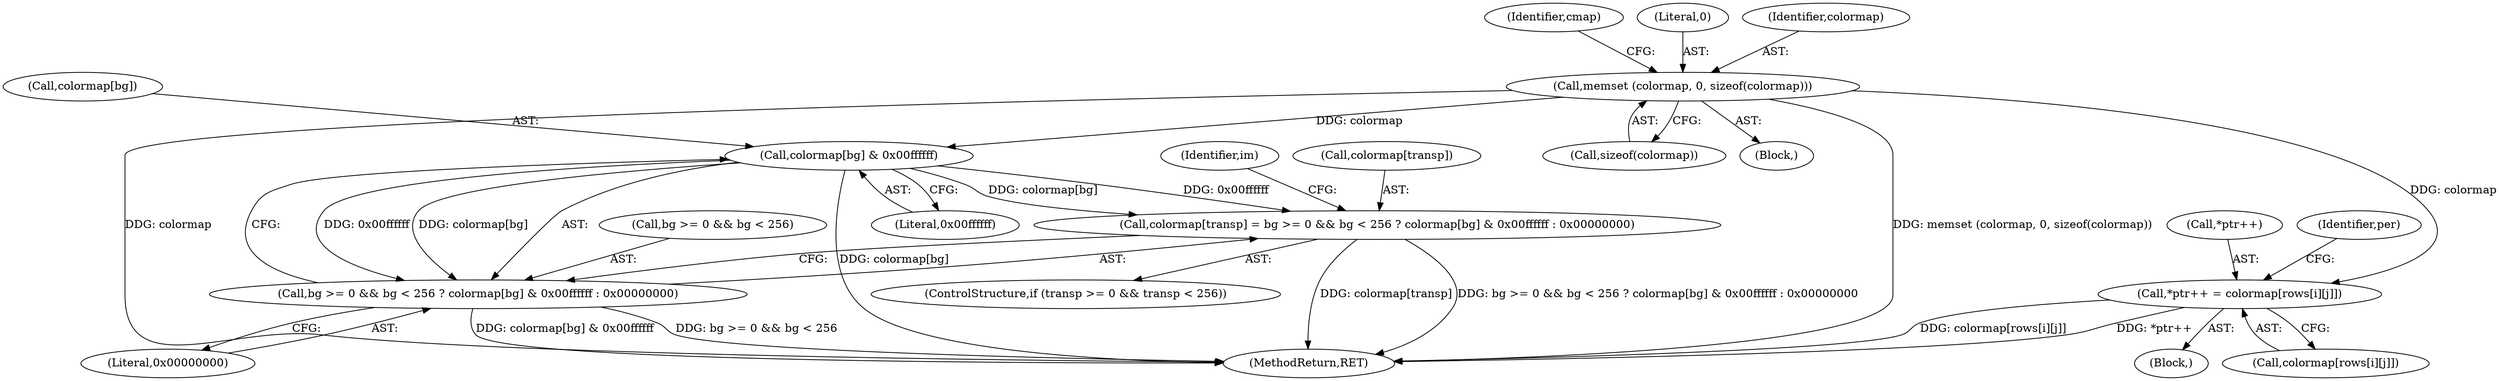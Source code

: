 digraph "0_enlightment_37a96801663b7b4cd3fbe56cc0eb8b6a17e766a8@API" {
"1000473" [label="(Call,memset (colormap, 0, sizeof(colormap)))"];
"1000565" [label="(Call,colormap[bg] & 0x00ffffff)"];
"1000553" [label="(Call,colormap[transp] = bg >= 0 && bg < 256 ? colormap[bg] & 0x00ffffff : 0x00000000)"];
"1000557" [label="(Call,bg >= 0 && bg < 256 ? colormap[bg] & 0x00ffffff : 0x00000000)"];
"1000659" [label="(Call,*ptr++ = colormap[rows[i][j]])"];
"1000570" [label="(Literal,0x00000000)"];
"1000660" [label="(Call,*ptr++)"];
"1000671" [label="(Identifier,per)"];
"1000476" [label="(Call,sizeof(colormap))"];
"1000573" [label="(Identifier,im)"];
"1000480" [label="(Identifier,cmap)"];
"1000558" [label="(Call,bg >= 0 && bg < 256)"];
"1000663" [label="(Call,colormap[rows[i][j]])"];
"1000565" [label="(Call,colormap[bg] & 0x00ffffff)"];
"1000569" [label="(Literal,0x00ffffff)"];
"1000557" [label="(Call,bg >= 0 && bg < 256 ? colormap[bg] & 0x00ffffff : 0x00000000)"];
"1000554" [label="(Call,colormap[transp])"];
"1000659" [label="(Call,*ptr++ = colormap[rows[i][j]])"];
"1000475" [label="(Literal,0)"];
"1000566" [label="(Call,colormap[bg])"];
"1000658" [label="(Block,)"];
"1000775" [label="(MethodReturn,RET)"];
"1000473" [label="(Call,memset (colormap, 0, sizeof(colormap)))"];
"1000553" [label="(Call,colormap[transp] = bg >= 0 && bg < 256 ? colormap[bg] & 0x00ffffff : 0x00000000)"];
"1000450" [label="(Block,)"];
"1000545" [label="(ControlStructure,if (transp >= 0 && transp < 256))"];
"1000474" [label="(Identifier,colormap)"];
"1000473" -> "1000450"  [label="AST: "];
"1000473" -> "1000476"  [label="CFG: "];
"1000474" -> "1000473"  [label="AST: "];
"1000475" -> "1000473"  [label="AST: "];
"1000476" -> "1000473"  [label="AST: "];
"1000480" -> "1000473"  [label="CFG: "];
"1000473" -> "1000775"  [label="DDG: colormap"];
"1000473" -> "1000775"  [label="DDG: memset (colormap, 0, sizeof(colormap))"];
"1000473" -> "1000565"  [label="DDG: colormap"];
"1000473" -> "1000659"  [label="DDG: colormap"];
"1000565" -> "1000557"  [label="AST: "];
"1000565" -> "1000569"  [label="CFG: "];
"1000566" -> "1000565"  [label="AST: "];
"1000569" -> "1000565"  [label="AST: "];
"1000557" -> "1000565"  [label="CFG: "];
"1000565" -> "1000775"  [label="DDG: colormap[bg]"];
"1000565" -> "1000553"  [label="DDG: colormap[bg]"];
"1000565" -> "1000553"  [label="DDG: 0x00ffffff"];
"1000565" -> "1000557"  [label="DDG: colormap[bg]"];
"1000565" -> "1000557"  [label="DDG: 0x00ffffff"];
"1000553" -> "1000545"  [label="AST: "];
"1000553" -> "1000557"  [label="CFG: "];
"1000554" -> "1000553"  [label="AST: "];
"1000557" -> "1000553"  [label="AST: "];
"1000573" -> "1000553"  [label="CFG: "];
"1000553" -> "1000775"  [label="DDG: colormap[transp]"];
"1000553" -> "1000775"  [label="DDG: bg >= 0 && bg < 256 ? colormap[bg] & 0x00ffffff : 0x00000000"];
"1000557" -> "1000570"  [label="CFG: "];
"1000558" -> "1000557"  [label="AST: "];
"1000570" -> "1000557"  [label="AST: "];
"1000557" -> "1000775"  [label="DDG: bg >= 0 && bg < 256"];
"1000557" -> "1000775"  [label="DDG: colormap[bg] & 0x00ffffff"];
"1000659" -> "1000658"  [label="AST: "];
"1000659" -> "1000663"  [label="CFG: "];
"1000660" -> "1000659"  [label="AST: "];
"1000663" -> "1000659"  [label="AST: "];
"1000671" -> "1000659"  [label="CFG: "];
"1000659" -> "1000775"  [label="DDG: colormap[rows[i][j]]"];
"1000659" -> "1000775"  [label="DDG: *ptr++"];
}
